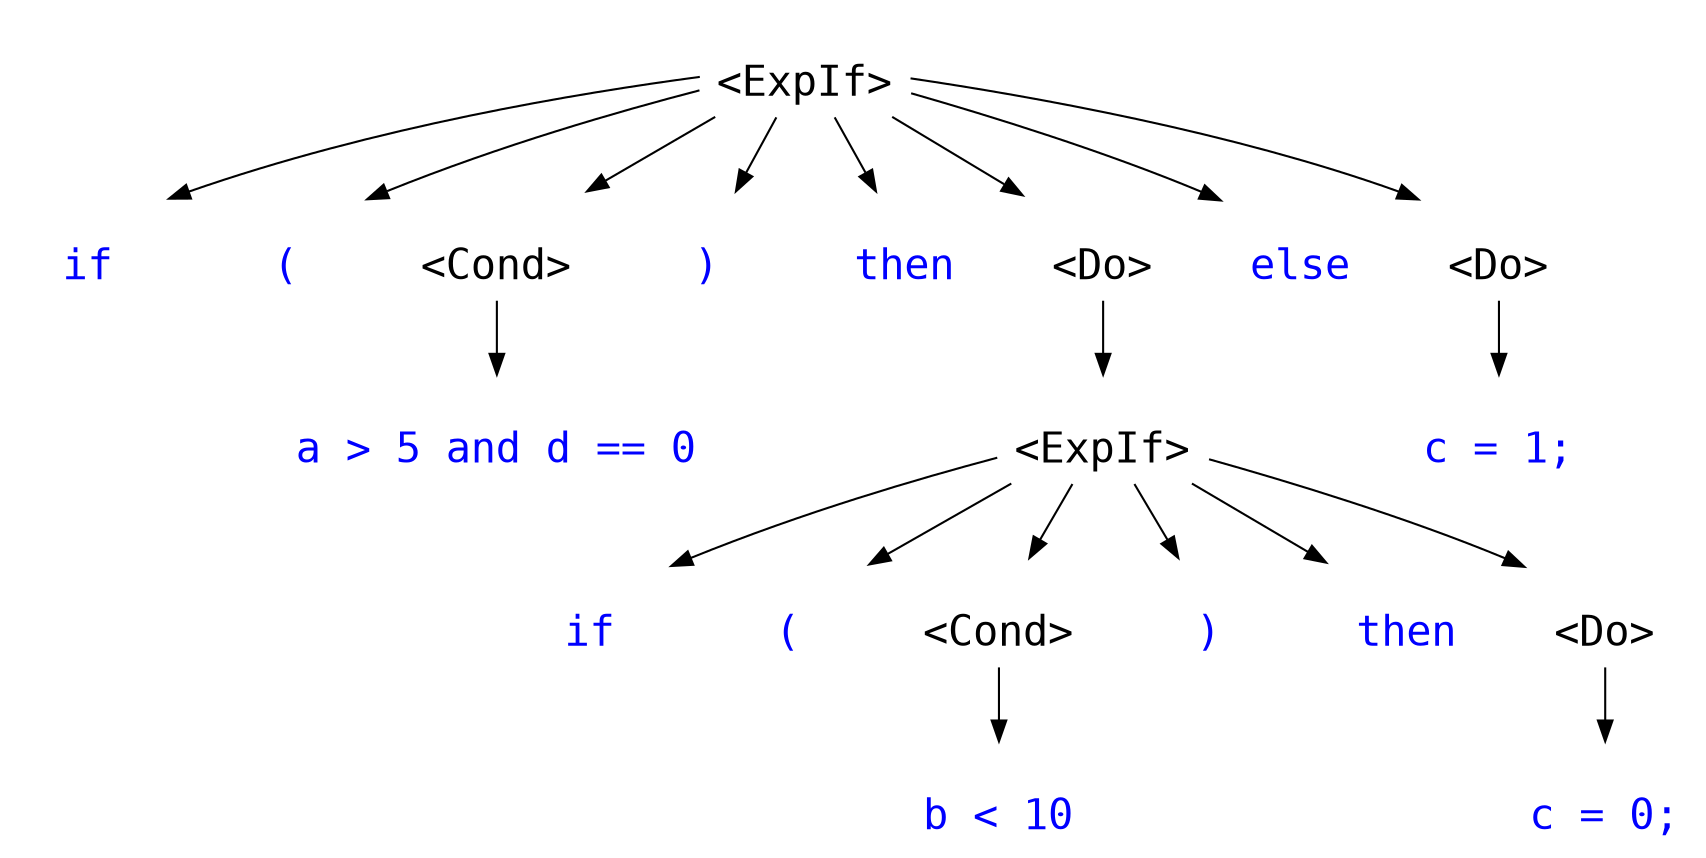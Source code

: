 digraph tree {
    "     
<ExpIf>" [fontcolor=black; shape=none; fontsize=20; fontname=Monospace];
    "     
if" [fontcolor=blue; shape=none; fontsize=20; fontname=Monospace];
    "     
(" [fontcolor=blue; shape=none; fontsize=20; fontname=Monospace];
    "     
<Cond>" [fontcolor=black; shape=none; fontsize=20; fontname=Monospace];
    "     
a > 5 and d == 0" [fontcolor=blue; shape=none; fontsize=20; fontname=Monospace];
    "     
)" [fontcolor=blue; shape=none; fontsize=20; fontname=Monospace];
    "     
then" [fontcolor=blue; shape=none; fontsize=20; fontname=Monospace];
    "     
<Do>" [fontcolor=black; shape=none; fontsize=20; fontname=Monospace];
    "     
<ExpIf>" [fontcolor=black; shape=none; fontsize=20; fontname=Monospace];
    "     
if" [fontcolor=blue; shape=none; fontsize=20; fontname=Monospace];
    "     
(" [fontcolor=blue; shape=none; fontsize=20; fontname=Monospace];
    "     
<Cond>" [fontcolor=black; shape=none; fontsize=20; fontname=Monospace];
    "     
b < 10" [fontcolor=blue; shape=none; fontsize=20; fontname=Monospace];
    "     
)" [fontcolor=blue; shape=none; fontsize=20; fontname=Monospace];
    "     
then" [fontcolor=blue; shape=none; fontsize=20; fontname=Monospace];
    "     
<Do>" [fontcolor=black; shape=none; fontsize=20; fontname=Monospace];
    "     
c = 0;" [fontcolor=blue; shape=none; fontsize=20; fontname=Monospace];
    "     
else" [fontcolor=blue; shape=none; fontsize=20; fontname=Monospace];
    "     
<Do>" [fontcolor=black; shape=none; fontsize=20; fontname=Monospace];
    "     
c = 1;" [fontcolor=blue; shape=none; fontsize=20; fontname=Monospace];
    "     
<ExpIf>" -> "     
if";
    "     
<ExpIf>" -> "     
(";
    "     
<ExpIf>" -> "     
<Cond>";
    "     
<ExpIf>" -> "     
)";
    "     
<ExpIf>" -> "     
then";
    "     
<ExpIf>" -> "     
<Do>";
    "     
<ExpIf>" -> "     
else";
    "     
<ExpIf>" -> "     
<Do>";
    "     
<Cond>" -> "     
a > 5 and d == 0";
    "     
<Do>" -> "     
<ExpIf>";
    "     
<ExpIf>" -> "     
if";
    "     
<ExpIf>" -> "     
(";
    "     
<ExpIf>" -> "     
<Cond>";
    "     
<ExpIf>" -> "     
)";
    "     
<ExpIf>" -> "     
then";
    "     
<ExpIf>" -> "     
<Do>";
    "     
<Cond>" -> "     
b < 10";
    "     
<Do>" -> "     
c = 0;";
    "     
<Do>" -> "     
c = 1;";
}
